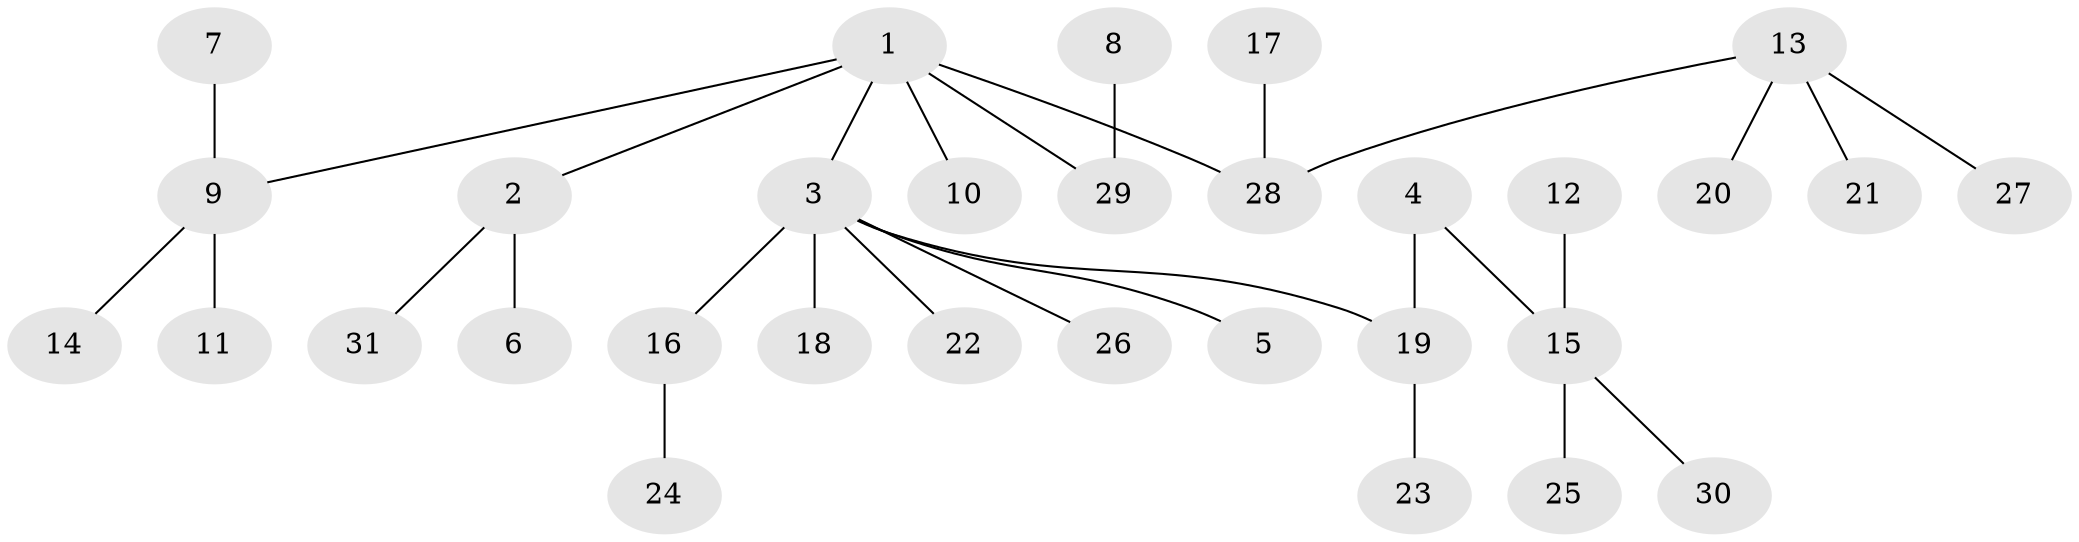 // original degree distribution, {7: 0.01639344262295082, 5: 0.03278688524590164, 3: 0.14754098360655737, 2: 0.21311475409836064, 4: 0.04918032786885246, 6: 0.01639344262295082, 1: 0.5245901639344263}
// Generated by graph-tools (version 1.1) at 2025/50/03/09/25 03:50:24]
// undirected, 31 vertices, 30 edges
graph export_dot {
graph [start="1"]
  node [color=gray90,style=filled];
  1;
  2;
  3;
  4;
  5;
  6;
  7;
  8;
  9;
  10;
  11;
  12;
  13;
  14;
  15;
  16;
  17;
  18;
  19;
  20;
  21;
  22;
  23;
  24;
  25;
  26;
  27;
  28;
  29;
  30;
  31;
  1 -- 2 [weight=1.0];
  1 -- 3 [weight=1.0];
  1 -- 9 [weight=1.0];
  1 -- 10 [weight=1.0];
  1 -- 28 [weight=1.0];
  1 -- 29 [weight=1.0];
  2 -- 6 [weight=1.0];
  2 -- 31 [weight=1.0];
  3 -- 5 [weight=1.0];
  3 -- 16 [weight=1.0];
  3 -- 18 [weight=1.0];
  3 -- 19 [weight=1.0];
  3 -- 22 [weight=1.0];
  3 -- 26 [weight=1.0];
  4 -- 15 [weight=1.0];
  4 -- 19 [weight=1.0];
  7 -- 9 [weight=1.0];
  8 -- 29 [weight=1.0];
  9 -- 11 [weight=1.0];
  9 -- 14 [weight=1.0];
  12 -- 15 [weight=1.0];
  13 -- 20 [weight=1.0];
  13 -- 21 [weight=1.0];
  13 -- 27 [weight=1.0];
  13 -- 28 [weight=1.0];
  15 -- 25 [weight=1.0];
  15 -- 30 [weight=1.0];
  16 -- 24 [weight=1.0];
  17 -- 28 [weight=1.0];
  19 -- 23 [weight=1.0];
}

